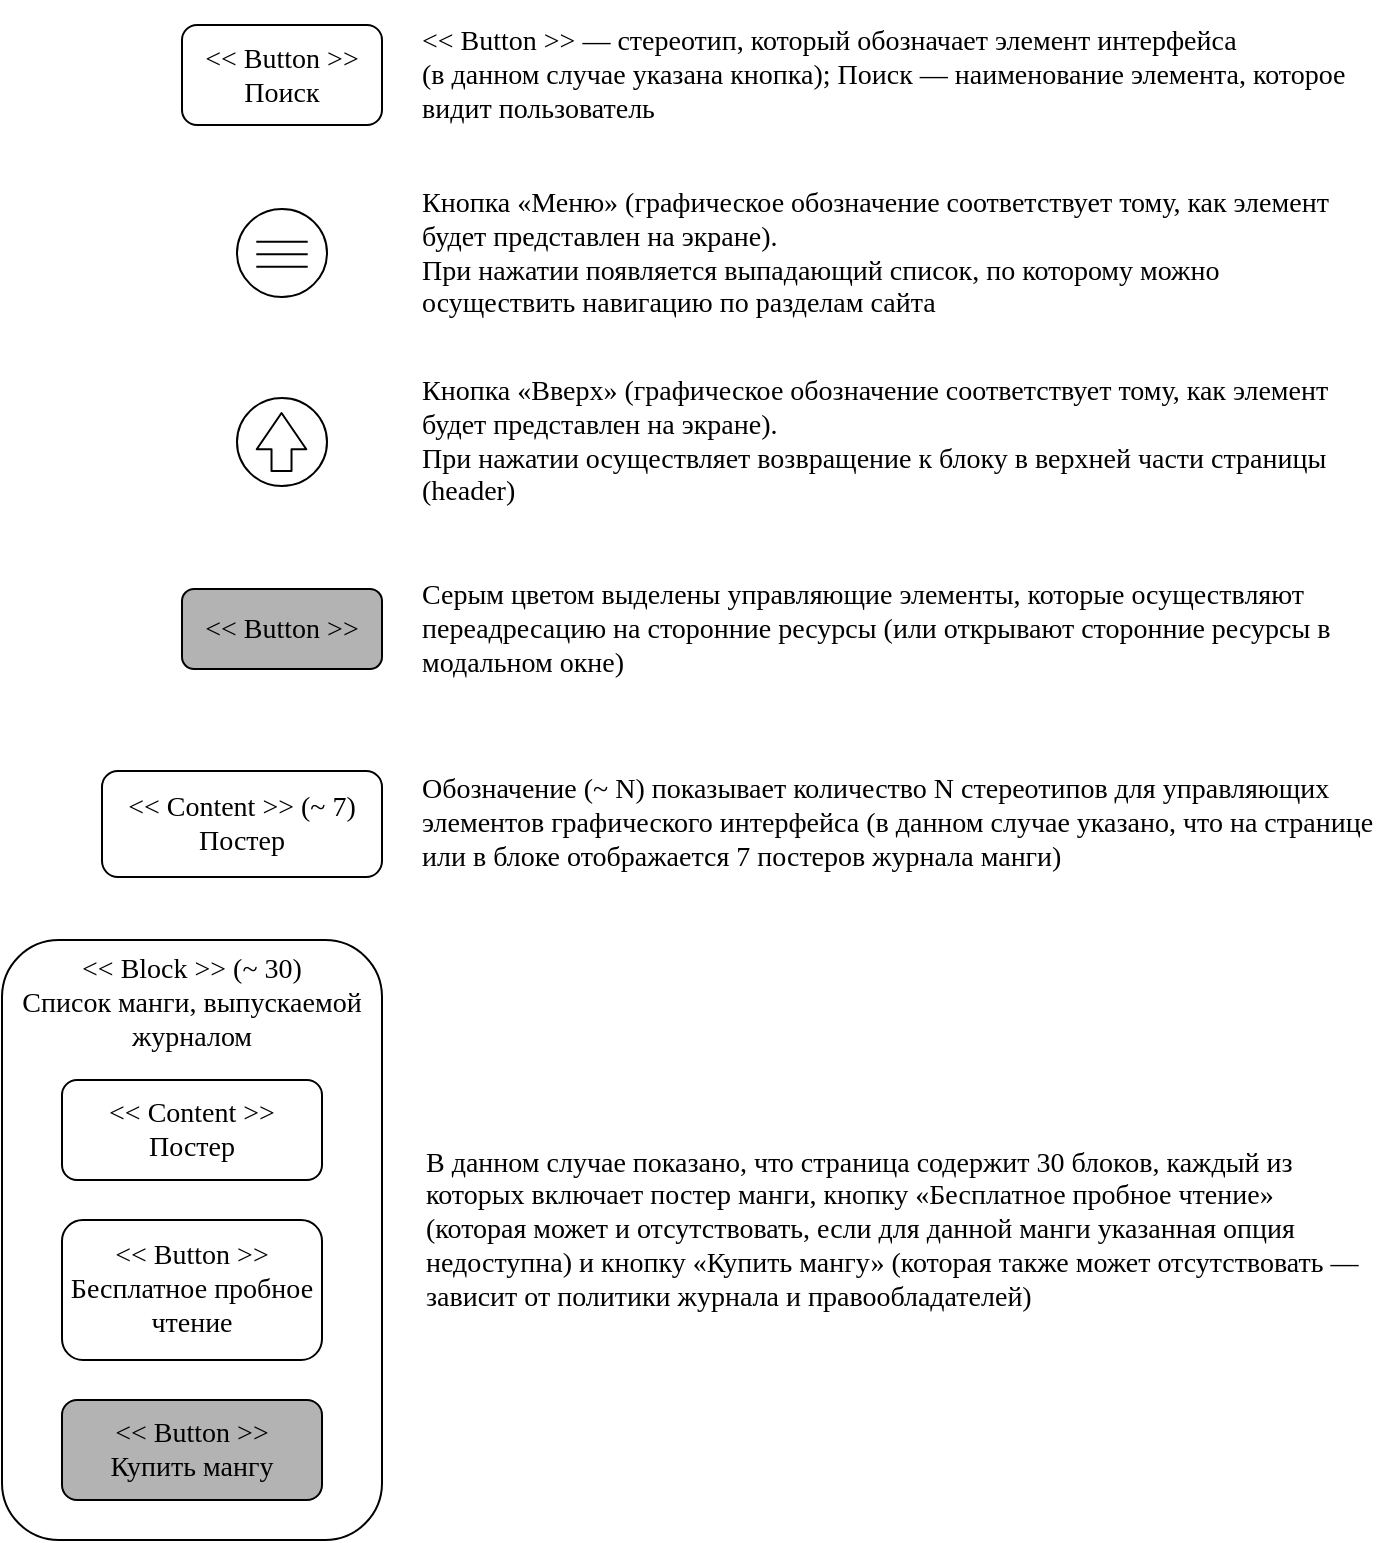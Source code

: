 <mxfile version="15.8.2" type="device" pages="3"><diagram id="5emvNkOLr0ZFtA3HIufS" name="Page-1"><mxGraphModel dx="4155" dy="3074" grid="1" gridSize="10" guides="1" tooltips="1" connect="1" arrows="1" fold="1" page="1" pageScale="1" pageWidth="827" pageHeight="1169" math="0" shadow="0"><root><mxCell id="0"/><mxCell id="1" parent="0"/><mxCell id="gf_BPeQG4dOmkoh7iRlW-1" value="&lt;span style=&quot;font-family: &amp;#34;comic sans ms&amp;#34; ; font-size: 14px&quot;&gt;&amp;lt;&amp;lt; Button &amp;gt;&amp;gt;&lt;/span&gt;" style="rounded=1;whiteSpace=wrap;html=1;fillColor=#B3B3B3;align=center;verticalAlign=middle;" vertex="1" parent="1"><mxGeometry x="751" y="-133.5" width="100" height="40" as="geometry"/></mxCell><mxCell id="gf_BPeQG4dOmkoh7iRlW-2" value="&lt;font face=&quot;comic sans ms&quot;&gt;&lt;span style=&quot;font-size: 14px&quot;&gt;&amp;lt;&amp;lt; Content&amp;nbsp;&amp;gt;&amp;gt;&amp;nbsp;&lt;/span&gt;&lt;/font&gt;&lt;span style=&quot;font-family: &amp;#34;comic sans ms&amp;#34; ; font-size: 14px&quot;&gt;(~ 7)&lt;/span&gt;&lt;br style=&quot;font-family: &amp;#34;comic sans ms&amp;#34; ; font-size: 14px&quot;&gt;&lt;font face=&quot;comic sans ms&quot;&gt;&lt;span style=&quot;font-size: 14px&quot;&gt;Постер&lt;br&gt;&lt;/span&gt;&lt;/font&gt;" style="rounded=1;whiteSpace=wrap;html=1;fillColor=none;align=center;verticalAlign=middle;" vertex="1" parent="1"><mxGeometry x="711" y="-42.5" width="140" height="53" as="geometry"/></mxCell><mxCell id="gf_BPeQG4dOmkoh7iRlW-3" value="Кнопка «Меню» (графическое обозначение соответствует тому, как элемент будет представлен на экране).&lt;br style=&quot;font-size: 14px;&quot;&gt;При нажатии появляется выпадающий список, по которому можно осуществить навигацию по разделам сайта" style="text;html=1;strokeColor=none;fillColor=none;align=left;verticalAlign=middle;whiteSpace=wrap;rounded=0;fontSize=14;fontFamily=Comic Sans MS;" vertex="1" parent="1"><mxGeometry x="868.5" y="-339" width="478.5" height="75" as="geometry"/></mxCell><mxCell id="gf_BPeQG4dOmkoh7iRlW-4" value="" style="group" vertex="1" connectable="0" parent="1"><mxGeometry x="778.5" y="-323.5" width="45" height="44" as="geometry"/></mxCell><mxCell id="gf_BPeQG4dOmkoh7iRlW-5" value="" style="group" vertex="1" connectable="0" parent="gf_BPeQG4dOmkoh7iRlW-4"><mxGeometry width="45" height="44" as="geometry"/></mxCell><mxCell id="gf_BPeQG4dOmkoh7iRlW-6" value="" style="group" vertex="1" connectable="0" parent="gf_BPeQG4dOmkoh7iRlW-5"><mxGeometry width="45" height="44" as="geometry"/></mxCell><mxCell id="gf_BPeQG4dOmkoh7iRlW-7" value="" style="endArrow=none;html=1;" edge="1" parent="gf_BPeQG4dOmkoh7iRlW-6"><mxGeometry width="50" height="50" relative="1" as="geometry"><mxPoint x="9.643" y="16.343" as="sourcePoint"/><mxPoint x="35.357" y="16.343" as="targetPoint"/></mxGeometry></mxCell><mxCell id="gf_BPeQG4dOmkoh7iRlW-8" value="" style="ellipse;whiteSpace=wrap;html=1;fillColor=none;" vertex="1" parent="gf_BPeQG4dOmkoh7iRlW-6"><mxGeometry width="45" height="44" as="geometry"/></mxCell><mxCell id="gf_BPeQG4dOmkoh7iRlW-9" value="" style="endArrow=none;html=1;" edge="1" parent="gf_BPeQG4dOmkoh7iRlW-6"><mxGeometry width="50" height="50" relative="1" as="geometry"><mxPoint x="9.643" y="22.629" as="sourcePoint"/><mxPoint x="35.357" y="22.629" as="targetPoint"/></mxGeometry></mxCell><mxCell id="gf_BPeQG4dOmkoh7iRlW-10" value="" style="endArrow=none;html=1;" edge="1" parent="gf_BPeQG4dOmkoh7iRlW-6"><mxGeometry width="50" height="50" relative="1" as="geometry"><mxPoint x="9.643" y="28.914" as="sourcePoint"/><mxPoint x="35.357" y="28.914" as="targetPoint"/></mxGeometry></mxCell><mxCell id="gf_BPeQG4dOmkoh7iRlW-11" value="" style="group" vertex="1" connectable="0" parent="1"><mxGeometry x="778.5" y="-229" width="45" height="44" as="geometry"/></mxCell><mxCell id="gf_BPeQG4dOmkoh7iRlW-12" value="" style="group" vertex="1" connectable="0" parent="gf_BPeQG4dOmkoh7iRlW-11"><mxGeometry width="45" height="44" as="geometry"/></mxCell><mxCell id="gf_BPeQG4dOmkoh7iRlW-13" value="" style="shape=flexArrow;endArrow=classic;html=1;endWidth=13.81;endSize=5.7;" edge="1" parent="gf_BPeQG4dOmkoh7iRlW-12"><mxGeometry width="50" height="50" relative="1" as="geometry"><mxPoint x="22.26" y="37" as="sourcePoint"/><mxPoint x="22.26" y="7" as="targetPoint"/></mxGeometry></mxCell><mxCell id="gf_BPeQG4dOmkoh7iRlW-14" value="" style="ellipse;whiteSpace=wrap;html=1;fillColor=none;" vertex="1" parent="gf_BPeQG4dOmkoh7iRlW-12"><mxGeometry width="45" height="44" as="geometry"/></mxCell><mxCell id="gf_BPeQG4dOmkoh7iRlW-15" value="Кнопка «Вверх» (графическое обозначение соответствует тому, как элемент будет представлен на экране).&lt;br style=&quot;font-size: 14px;&quot;&gt;При нажатии осуществляет возвращение к блоку в верхней части страницы (header)" style="text;html=1;strokeColor=none;fillColor=none;align=left;verticalAlign=middle;whiteSpace=wrap;rounded=0;fontSize=14;fontFamily=Comic Sans MS;" vertex="1" parent="1"><mxGeometry x="868.5" y="-244.5" width="478.5" height="75" as="geometry"/></mxCell><mxCell id="gf_BPeQG4dOmkoh7iRlW-16" value="Серым цветом выделены управляющие элементы, которые осуществляют переадресацию на сторонние ресурсы&amp;nbsp;(или открывают сторонние ресурсы в модальном окне)" style="text;html=1;strokeColor=none;fillColor=none;align=left;verticalAlign=middle;whiteSpace=wrap;rounded=0;fontSize=14;fontFamily=Comic Sans MS;" vertex="1" parent="1"><mxGeometry x="868.5" y="-151" width="478.5" height="75" as="geometry"/></mxCell><mxCell id="gf_BPeQG4dOmkoh7iRlW-17" value="Обозначение (~ N) показывает количество N стереотипов для управляющих элементов графического интерфейса&amp;nbsp;(в данном случае указано, что на странице или в блоке отображается 7 постеров журнала манги)" style="text;html=1;strokeColor=none;fillColor=none;align=left;verticalAlign=middle;whiteSpace=wrap;rounded=0;fontSize=14;fontFamily=Comic Sans MS;" vertex="1" parent="1"><mxGeometry x="868.5" y="-53.5" width="478.5" height="75" as="geometry"/></mxCell><mxCell id="gf_BPeQG4dOmkoh7iRlW-18" value="&lt;span style=&quot;font-family: &amp;#34;comic sans ms&amp;#34; ; font-size: 14px&quot;&gt;&amp;lt;&amp;lt; Button &amp;gt;&amp;gt;&lt;/span&gt;&lt;br style=&quot;font-family: &amp;#34;comic sans ms&amp;#34; ; font-size: 14px&quot;&gt;&lt;span style=&quot;font-family: &amp;#34;comic sans ms&amp;#34; ; font-size: 14px&quot;&gt;Поиск&lt;/span&gt;" style="rounded=1;whiteSpace=wrap;html=1;fillColor=none;align=center;verticalAlign=middle;" vertex="1" parent="1"><mxGeometry x="751" y="-415.5" width="100" height="50" as="geometry"/></mxCell><mxCell id="gf_BPeQG4dOmkoh7iRlW-19" value="&amp;lt;&amp;lt; Button &amp;gt;&amp;gt; — стереотип, который обозначает элемент интерфейса&lt;br&gt;(в данном случае указана кнопка); Поиск — наименование элемента, которое видит пользователь" style="text;html=1;strokeColor=none;fillColor=none;align=left;verticalAlign=middle;whiteSpace=wrap;rounded=0;fontSize=14;fontFamily=Comic Sans MS;" vertex="1" parent="1"><mxGeometry x="868.5" y="-428" width="478.5" height="75" as="geometry"/></mxCell><mxCell id="gf_BPeQG4dOmkoh7iRlW-20" value="&lt;span style=&quot;font-family: &amp;#34;comic sans ms&amp;#34; ; font-size: 14px&quot;&gt;&amp;lt;&amp;lt; Block &amp;gt;&amp;gt; (~ 30)&lt;/span&gt;&lt;br style=&quot;font-family: &amp;#34;comic sans ms&amp;#34; ; font-size: 14px&quot;&gt;&lt;font face=&quot;comic sans ms&quot;&gt;&lt;span style=&quot;font-size: 14px&quot;&gt;Список манги, выпускаемой журналом&lt;/span&gt;&lt;/font&gt;" style="rounded=1;whiteSpace=wrap;html=1;fillColor=none;align=center;verticalAlign=top;" vertex="1" parent="1"><mxGeometry x="661" y="42" width="190" height="300" as="geometry"/></mxCell><mxCell id="gf_BPeQG4dOmkoh7iRlW-21" value="&lt;font face=&quot;comic sans ms&quot;&gt;&lt;span style=&quot;font-size: 14px&quot;&gt;&amp;lt;&amp;lt; Content&amp;nbsp;&amp;gt;&amp;gt;&lt;/span&gt;&lt;/font&gt;&lt;br style=&quot;font-family: &amp;#34;comic sans ms&amp;#34; ; font-size: 14px&quot;&gt;&lt;font face=&quot;comic sans ms&quot;&gt;&lt;span style=&quot;font-size: 14px&quot;&gt;Постер&lt;br&gt;&lt;/span&gt;&lt;/font&gt;" style="rounded=1;whiteSpace=wrap;html=1;fillColor=none;align=center;verticalAlign=middle;" vertex="1" parent="1"><mxGeometry x="691" y="112" width="130" height="50" as="geometry"/></mxCell><mxCell id="gf_BPeQG4dOmkoh7iRlW-22" value="&lt;span style=&quot;font-family: &amp;#34;comic sans ms&amp;#34; ; font-size: 14px&quot;&gt;&amp;lt;&amp;lt; Button &amp;gt;&amp;gt;&lt;/span&gt;&lt;br style=&quot;font-family: &amp;#34;comic sans ms&amp;#34; ; font-size: 14px&quot;&gt;&lt;font face=&quot;comic sans ms&quot;&gt;&lt;span style=&quot;font-size: 14px&quot;&gt;Бесплатное пробное чтение&lt;/span&gt;&lt;/font&gt;" style="rounded=1;whiteSpace=wrap;html=1;fillColor=none;align=center;verticalAlign=middle;" vertex="1" parent="1"><mxGeometry x="691" y="182" width="130" height="70" as="geometry"/></mxCell><mxCell id="gf_BPeQG4dOmkoh7iRlW-23" value="&lt;span style=&quot;font-family: &amp;#34;comic sans ms&amp;#34; ; font-size: 14px&quot;&gt;&amp;lt;&amp;lt; Button &amp;gt;&amp;gt;&lt;/span&gt;&lt;br style=&quot;font-family: &amp;#34;comic sans ms&amp;#34; ; font-size: 14px&quot;&gt;&lt;font face=&quot;comic sans ms&quot;&gt;&lt;span style=&quot;font-size: 14px&quot;&gt;Купить мангу&lt;/span&gt;&lt;/font&gt;" style="rounded=1;whiteSpace=wrap;html=1;fillColor=#B3B3B3;align=center;verticalAlign=middle;" vertex="1" parent="1"><mxGeometry x="691" y="272" width="130" height="50" as="geometry"/></mxCell><mxCell id="gf_BPeQG4dOmkoh7iRlW-24" value="В данном случае показано, что страница содержит 30 блоков, каждый из которых включает постер манги, кнопку «Бесплатное пробное чтение» (которая может и отсутствовать, если для данной манги указанная опция недоступна) и кнопку «Купить мангу» (которая также может отсутствовать — зависит от политики журнала и правообладателей)" style="text;html=1;strokeColor=none;fillColor=none;align=left;verticalAlign=middle;whiteSpace=wrap;rounded=0;fontSize=14;fontFamily=Comic Sans MS;" vertex="1" parent="1"><mxGeometry x="871" y="122" width="476" height="130" as="geometry"/></mxCell></root></mxGraphModel></diagram><diagram name="Home Page" id="nHSWO4eEBRMeTEneOTAM"><mxGraphModel dx="1385" dy="1804" grid="1" gridSize="10" guides="1" tooltips="1" connect="1" arrows="1" fold="1" page="1" pageScale="1" pageWidth="827" pageHeight="1169" math="0" shadow="0"><root><mxCell id="-WXng3lWemIyg7y73OuD-0"/><mxCell id="-WXng3lWemIyg7y73OuD-1" parent="-WXng3lWemIyg7y73OuD-0"/><mxCell id="JDft9WFmXZcfmg76ldmy-8" value="&lt;div&gt;&lt;span style=&quot;font-family: &amp;#34;comic sans ms&amp;#34; ; font-size: 14px&quot;&gt;&amp;lt;&amp;lt; &lt;font style=&quot;font-size: 14px&quot; face=&quot;Comic Sans MS&quot;&gt;Block &amp;gt;&amp;gt;&lt;/font&gt;&lt;/span&gt;&lt;font style=&quot;font-size: 14px&quot; face=&quot;Comic Sans MS&quot;&gt; (~6)&lt;/font&gt;&lt;font face=&quot;comic sans ms&quot;&gt;&lt;span style=&quot;font-size: 14px&quot;&gt;&lt;br&gt;&lt;/span&gt;&lt;/font&gt;&lt;/div&gt;&lt;div&gt;&lt;font face=&quot;comic sans ms&quot;&gt;&lt;span style=&quot;font-size: 14px&quot;&gt;Ячейка по времени &lt;br&gt;&lt;/span&gt;&lt;/font&gt;&lt;/div&gt;&lt;div&gt;&lt;font face=&quot;comic sans ms&quot;&gt;&lt;span style=&quot;font-size: 14px&quot;&gt;&lt;/span&gt;&lt;/font&gt;&lt;/div&gt;" style="rounded=1;whiteSpace=wrap;html=1;fillColor=none;align=center;verticalAlign=top;" parent="-WXng3lWemIyg7y73OuD-1" vertex="1"><mxGeometry x="120" y="-490" width="710" height="440" as="geometry"/></mxCell><mxCell id="Zjqb-2b7YYDgvt7dizX2-31" value="" style="rounded=1;whiteSpace=wrap;html=1;fillColor=none;align=center;verticalAlign=top;strokeWidth=2;" parent="-WXng3lWemIyg7y73OuD-1" vertex="1"><mxGeometry x="50" y="-870" width="840" height="940" as="geometry"/></mxCell><mxCell id="Zjqb-2b7YYDgvt7dizX2-19" value="&lt;div&gt;&lt;span style=&quot;font-family: &amp;#34;comic sans ms&amp;#34; ; font-size: 14px&quot;&gt;&amp;lt;&amp;lt; &lt;font style=&quot;font-size: 14px&quot; face=&quot;Comic Sans MS&quot;&gt;Block &amp;gt;&amp;gt;&lt;/font&gt;&lt;/span&gt;&lt;font style=&quot;font-size: 14px&quot; face=&quot;Comic Sans MS&quot;&gt; (~6)&lt;/font&gt;&lt;font face=&quot;comic sans ms&quot;&gt;&lt;span style=&quot;font-size: 14px&quot;&gt;&lt;br&gt;&lt;/span&gt;&lt;/font&gt;&lt;/div&gt;&lt;div&gt;&lt;font face=&quot;comic sans ms&quot;&gt;&lt;span style=&quot;font-size: 14px&quot;&gt;День &lt;br&gt;&lt;/span&gt;&lt;/font&gt;&lt;/div&gt;&lt;div&gt;&lt;font face=&quot;comic sans ms&quot;&gt;&lt;span style=&quot;font-size: 14px&quot;&gt;&lt;/span&gt;&lt;/font&gt;&lt;/div&gt;" style="rounded=1;whiteSpace=wrap;html=1;fillColor=none;align=center;verticalAlign=top;" parent="-WXng3lWemIyg7y73OuD-1" vertex="1"><mxGeometry x="100" y="-590" width="750" height="560" as="geometry"/></mxCell><mxCell id="JDft9WFmXZcfmg76ldmy-7" value="&lt;div&gt;&lt;span style=&quot;font-family: &amp;#34;comic sans ms&amp;#34; ; font-size: 14px&quot;&gt;&amp;lt;&amp;lt; &lt;font style=&quot;font-size: 14px&quot; face=&quot;Comic Sans MS&quot;&gt;Block &amp;gt;&amp;gt;&lt;/font&gt;&lt;/span&gt;&lt;font style=&quot;font-size: 14px&quot; face=&quot;Comic Sans MS&quot;&gt; (~8)&lt;/font&gt;&lt;font face=&quot;comic sans ms&quot;&gt;&lt;span style=&quot;font-size: 14px&quot;&gt;&lt;br&gt;&lt;/span&gt;&lt;/font&gt;&lt;/div&gt;&lt;div&gt;&lt;font face=&quot;comic sans ms&quot;&gt;&lt;span style=&quot;font-size: 14px&quot;&gt;Ячейка по времени &lt;br&gt;&lt;/span&gt;&lt;/font&gt;&lt;/div&gt;&lt;div&gt;&lt;font face=&quot;comic sans ms&quot;&gt;&lt;span style=&quot;font-size: 14px&quot;&gt;&lt;/span&gt;&lt;/font&gt;&lt;/div&gt;" style="rounded=1;whiteSpace=wrap;html=1;fillColor=none;align=center;verticalAlign=top;" parent="-WXng3lWemIyg7y73OuD-1" vertex="1"><mxGeometry x="110" y="-540" width="730" height="500" as="geometry"/></mxCell><mxCell id="DdIx8lzf5ebQ9bsrDzJN-2" value="" style="rounded=1;whiteSpace=wrap;html=1;fillColor=none;align=center;verticalAlign=top;" parent="-WXng3lWemIyg7y73OuD-1" vertex="1"><mxGeometry x="94" y="-810" width="756" height="90" as="geometry"/></mxCell><mxCell id="DdIx8lzf5ebQ9bsrDzJN-13" value="&lt;span style=&quot;font-family: &amp;#34;comic sans ms&amp;#34; ; font-size: 14px&quot;&gt;&amp;lt;&amp;lt; Button &amp;gt;&amp;gt;&lt;/span&gt;&lt;br style=&quot;font-family: &amp;#34;comic sans ms&amp;#34; ; font-size: 14px&quot;&gt;&lt;span style=&quot;font-family: &amp;#34;comic sans ms&amp;#34; ; font-size: 14px&quot;&gt;Поиск&lt;/span&gt;" style="rounded=1;whiteSpace=wrap;html=1;fillColor=none;align=center;verticalAlign=middle;" parent="-WXng3lWemIyg7y73OuD-1" vertex="1"><mxGeometry x="720" y="-790" width="110" height="50" as="geometry"/></mxCell><mxCell id="DdIx8lzf5ebQ9bsrDzJN-14" value="&lt;span style=&quot;font-family: &amp;#34;comic sans ms&amp;#34; ; font-size: 14px&quot;&gt;&amp;lt;&amp;lt; Search Field &amp;gt;&amp;gt;&lt;/span&gt;&lt;br style=&quot;font-family: &amp;#34;comic sans ms&amp;#34; ; font-size: 14px&quot;&gt;&lt;span style=&quot;font-family: &amp;#34;comic sans ms&amp;#34; ; font-size: 14px&quot;&gt;(без текста)&lt;/span&gt;" style="rounded=1;whiteSpace=wrap;html=1;fillColor=none;align=center;verticalAlign=middle;" parent="-WXng3lWemIyg7y73OuD-1" vertex="1"><mxGeometry x="264" y="-790" width="436" height="50" as="geometry"/></mxCell><mxCell id="DdIx8lzf5ebQ9bsrDzJN-16" value="&lt;div&gt;&lt;font face=&quot;comic sans ms&quot;&gt;&lt;span style=&quot;font-size: 14px&quot;&gt;&amp;lt;&amp;lt; Content&amp;nbsp;&amp;gt;&amp;gt;&lt;/span&gt;&lt;/font&gt;&lt;/div&gt;Значёк поиска" style="rounded=1;whiteSpace=wrap;html=1;fillColor=none;align=center;verticalAlign=middle;" parent="-WXng3lWemIyg7y73OuD-1" vertex="1"><mxGeometry x="119.75" y="-790" width="130" height="50" as="geometry"/></mxCell><mxCell id="DdIx8lzf5ebQ9bsrDzJN-21" value="&lt;div&gt;&lt;font face=&quot;comic sans ms&quot;&gt;&lt;span style=&quot;font-size: 14px&quot;&gt;&amp;lt;&amp;lt; Text &amp;gt;&amp;gt;&lt;/span&gt;&lt;/font&gt;&lt;/div&gt;&lt;div&gt;&lt;font face=&quot;comic sans ms&quot;&gt;Название времени &lt;span style=&quot;font-size: 14px&quot;&gt;&lt;br&gt;&lt;/span&gt;&lt;/font&gt;&lt;/div&gt;" style="rounded=1;whiteSpace=wrap;html=1;align=center;verticalAlign=middle;" parent="-WXng3lWemIyg7y73OuD-1" vertex="1"><mxGeometry x="130" y="-440" width="198.5" height="60" as="geometry"/></mxCell><mxCell id="6lvzezlOdgcOlIE4TGHY-1" value="&lt;div&gt;&lt;font face=&quot;comic sans ms&quot;&gt;&lt;span style=&quot;font-size: 14px&quot;&gt;&amp;lt;&amp;lt; Modal window&amp;nbsp;&amp;gt;&amp;gt;&lt;/span&gt;&lt;/font&gt;&lt;/div&gt;Расписаниие" style="rounded=1;whiteSpace=wrap;html=1;fillColor=none;align=center;verticalAlign=middle;" parent="-WXng3lWemIyg7y73OuD-1" vertex="1"><mxGeometry x="680" y="-1050" width="190" height="50" as="geometry"/></mxCell><mxCell id="ZqzrWkoEk2ISTtcTY1vk-1" value="" style="endArrow=classic;html=1;fontFamily=Comic Sans MS;fontSize=14;spacing=2;endSize=8;exitX=0.5;exitY=0;exitDx=0;exitDy=0;entryX=0;entryY=0.5;entryDx=0;entryDy=0;edgeStyle=orthogonalEdgeStyle;" parent="-WXng3lWemIyg7y73OuD-1" source="DdIx8lzf5ebQ9bsrDzJN-14" target="6lvzezlOdgcOlIE4TGHY-1" edge="1"><mxGeometry width="50" height="50" relative="1" as="geometry"><mxPoint x="840" y="-685.0" as="sourcePoint"/><mxPoint x="755" y="-920" as="targetPoint"/><Array as="points"><mxPoint x="482" y="-840"/><mxPoint x="590" y="-840"/><mxPoint x="590" y="-1025"/></Array></mxGeometry></mxCell><mxCell id="ZqzrWkoEk2ISTtcTY1vk-4" value="переход по&lt;br&gt;нажатию enter" style="edgeLabel;html=1;align=center;verticalAlign=middle;resizable=0;points=[];fontFamily=Comic Sans MS;fontSize=13;labelBackgroundColor=none;" parent="ZqzrWkoEk2ISTtcTY1vk-1" vertex="1" connectable="0"><mxGeometry x="-0.208" relative="1" as="geometry"><mxPoint x="130" y="24" as="offset"/></mxGeometry></mxCell><mxCell id="ZqzrWkoEk2ISTtcTY1vk-2" value="" style="endArrow=classic;html=1;fontFamily=Comic Sans MS;fontSize=14;spacing=2;endSize=8;exitX=0.5;exitY=0;exitDx=0;exitDy=0;entryX=0.5;entryY=1;entryDx=0;entryDy=0;" parent="-WXng3lWemIyg7y73OuD-1" source="DdIx8lzf5ebQ9bsrDzJN-13" target="6lvzezlOdgcOlIE4TGHY-1" edge="1"><mxGeometry width="50" height="50" relative="1" as="geometry"><mxPoint x="635" y="-780.0" as="sourcePoint"/><mxPoint x="785" y="-1010" as="targetPoint"/><Array as="points"><mxPoint x="775" y="-920"/></Array></mxGeometry></mxCell><mxCell id="EguxZurvpgUAE8efUvrj-1" value="" style="endArrow=classic;html=1;fontFamily=Comic Sans MS;fontSize=14;spacing=2;endSize=8;exitX=1;exitY=0.5;exitDx=0;exitDy=0;" parent="-WXng3lWemIyg7y73OuD-1" source="DdIx8lzf5ebQ9bsrDzJN-8" edge="1"><mxGeometry width="50" height="50" relative="1" as="geometry"><mxPoint x="-70" y="-505.42" as="sourcePoint"/><mxPoint x="260" y="-1020" as="targetPoint"/><Array as="points"><mxPoint x="320" y="-635"/><mxPoint x="320" y="-1020"/></Array></mxGeometry></mxCell><mxCell id="Zjqb-2b7YYDgvt7dizX2-0" value="" style="endArrow=none;html=1;strokeWidth=6;" parent="-WXng3lWemIyg7y73OuD-1" edge="1"><mxGeometry width="50" height="50" relative="1" as="geometry"><mxPoint x="260" y="-1110" as="sourcePoint"/><mxPoint x="260" y="-910" as="targetPoint"/></mxGeometry></mxCell><mxCell id="Zjqb-2b7YYDgvt7dizX2-1" value="&lt;div&gt;&lt;font face=&quot;comic sans ms&quot;&gt;&lt;span style=&quot;font-size: 14px&quot;&gt;&amp;lt;&amp;lt; Section&amp;nbsp;&amp;gt;&amp;gt;&lt;/span&gt;&lt;br&gt;&lt;/font&gt;&lt;/div&gt;&lt;div&gt;&lt;font face=&quot;comic sans ms&quot;&gt;Настройки&lt;/font&gt;&lt;br&gt;&lt;/div&gt;&lt;div&gt;&lt;span style=&quot;font-family: &amp;#34;comic sans ms&amp;#34; ; font-size: 14px&quot;&gt;&lt;font face=&quot;comic sans ms&quot;&gt;&lt;span style=&quot;font-size: 14px&quot;&gt;&lt;/span&gt;&lt;/font&gt;&lt;/span&gt;&lt;/div&gt;" style="rounded=1;whiteSpace=wrap;html=1;fillColor=none;align=center;verticalAlign=middle;" parent="-WXng3lWemIyg7y73OuD-1" vertex="1"><mxGeometry x="50" y="-1110" width="170" height="50" as="geometry"/></mxCell><mxCell id="Zjqb-2b7YYDgvt7dizX2-3" value="&lt;div&gt;&lt;font face=&quot;comic sans ms&quot;&gt;&lt;span style=&quot;font-size: 14px&quot;&gt;&amp;lt;&amp;lt; Section&amp;nbsp;&amp;gt;&amp;gt;&lt;/span&gt;&lt;/font&gt;&lt;/div&gt;&lt;div&gt;Дополнительные параметры поиска &lt;/div&gt;&lt;div&gt;&lt;span style=&quot;font-family: &amp;#34;comic sans ms&amp;#34; ; font-size: 14px&quot;&gt;&lt;/span&gt;&lt;/div&gt;" style="rounded=1;whiteSpace=wrap;html=1;fillColor=none;align=center;verticalAlign=middle;" parent="-WXng3lWemIyg7y73OuD-1" vertex="1"><mxGeometry x="50" y="-960" width="170" height="50" as="geometry"/></mxCell><mxCell id="Zjqb-2b7YYDgvt7dizX2-8" value="&lt;div&gt;&lt;font face=&quot;comic sans ms&quot;&gt;&lt;span style=&quot;font-size: 14px&quot;&gt;&amp;lt;&amp;lt; Section&amp;nbsp;&amp;gt;&amp;gt;&lt;/span&gt;&lt;br&gt;&lt;/font&gt;&lt;/div&gt;&lt;div&gt;&lt;font face=&quot;comic sans ms&quot;&gt;Добавить занятие&lt;/font&gt;&lt;br&gt;&lt;/div&gt;&lt;div&gt;&lt;font face=&quot;comic sans ms&quot;&gt;&lt;span style=&quot;font-size: 14px&quot;&gt;&lt;/span&gt;&lt;/font&gt;&lt;/div&gt;" style="rounded=1;whiteSpace=wrap;html=1;fillColor=none;align=center;verticalAlign=middle;" parent="-WXng3lWemIyg7y73OuD-1" vertex="1"><mxGeometry x="50" y="-1030" width="170" height="50" as="geometry"/></mxCell><mxCell id="Zjqb-2b7YYDgvt7dizX2-9" value="" style="endArrow=classic;html=1;fontFamily=Comic Sans MS;fontSize=14;spacing=2;endSize=8;entryX=1;entryY=0.5;entryDx=0;entryDy=0;" parent="-WXng3lWemIyg7y73OuD-1" target="Zjqb-2b7YYDgvt7dizX2-1" edge="1"><mxGeometry width="50" height="50" relative="1" as="geometry"><mxPoint x="260" y="-1085" as="sourcePoint"/><mxPoint x="210.0" y="-1095.42" as="targetPoint"/></mxGeometry></mxCell><mxCell id="Zjqb-2b7YYDgvt7dizX2-11" value="" style="endArrow=classic;html=1;fontFamily=Comic Sans MS;fontSize=14;spacing=2;endSize=8;entryX=1;entryY=0.5;entryDx=0;entryDy=0;" parent="-WXng3lWemIyg7y73OuD-1" target="Zjqb-2b7YYDgvt7dizX2-3" edge="1"><mxGeometry width="50" height="50" relative="1" as="geometry"><mxPoint x="260" y="-935" as="sourcePoint"/><mxPoint x="400.0" y="-862" as="targetPoint"/></mxGeometry></mxCell><mxCell id="Zjqb-2b7YYDgvt7dizX2-15" value="" style="endArrow=classic;html=1;fontFamily=Comic Sans MS;fontSize=14;spacing=2;endSize=8;entryX=1;entryY=0.5;entryDx=0;entryDy=0;" parent="-WXng3lWemIyg7y73OuD-1" target="Zjqb-2b7YYDgvt7dizX2-8" edge="1"><mxGeometry width="50" height="50" relative="1" as="geometry"><mxPoint x="260" y="-1005" as="sourcePoint"/><mxPoint x="440.0" y="-822" as="targetPoint"/></mxGeometry></mxCell><mxCell id="Zjqb-2b7YYDgvt7dizX2-18" value="" style="ellipse;whiteSpace=wrap;html=1;rounded=0;shadow=0;comic=0;labelBackgroundColor=none;strokeWidth=1;fillColor=#000000;fontFamily=Verdana;fontSize=14;align=center;" parent="-WXng3lWemIyg7y73OuD-1" vertex="1"><mxGeometry x="455" y="-960" width="30" height="30" as="geometry"/></mxCell><mxCell id="Zjqb-2b7YYDgvt7dizX2-20" value="" style="group" parent="-WXng3lWemIyg7y73OuD-1" vertex="1" connectable="0"><mxGeometry x="103" y="-710" width="110" height="100" as="geometry"/></mxCell><mxCell id="DdIx8lzf5ebQ9bsrDzJN-5" value="&lt;div&gt;&lt;span style=&quot;font-family: &amp;#34;comic sans ms&amp;#34; ; font-size: 14px&quot;&gt;&amp;lt;&amp;lt; Select &amp;gt;&amp;gt;&lt;br&gt;&lt;/span&gt;&lt;/div&gt;&lt;div&gt;вызываеться перетягиванием &lt;br&gt;&lt;/div&gt;" style="rounded=1;whiteSpace=wrap;html=1;fillColor=none;align=center;verticalAlign=top;" parent="Zjqb-2b7YYDgvt7dizX2-20" vertex="1"><mxGeometry x="-6.75" width="110" height="100" as="geometry"/></mxCell><mxCell id="DdIx8lzf5ebQ9bsrDzJN-11" value="" style="group" parent="Zjqb-2b7YYDgvt7dizX2-20" vertex="1" connectable="0"><mxGeometry x="25.75" y="53" width="45" height="44" as="geometry"/></mxCell><mxCell id="DdIx8lzf5ebQ9bsrDzJN-6" value="" style="group" parent="DdIx8lzf5ebQ9bsrDzJN-11" vertex="1" connectable="0"><mxGeometry width="45" height="44" as="geometry"/></mxCell><mxCell id="DdIx8lzf5ebQ9bsrDzJN-7" value="" style="endArrow=none;html=1;" parent="DdIx8lzf5ebQ9bsrDzJN-6" edge="1"><mxGeometry width="50" height="50" relative="1" as="geometry"><mxPoint x="9.643" y="16.343" as="sourcePoint"/><mxPoint x="35.357" y="16.343" as="targetPoint"/></mxGeometry></mxCell><mxCell id="DdIx8lzf5ebQ9bsrDzJN-9" value="" style="endArrow=none;html=1;" parent="DdIx8lzf5ebQ9bsrDzJN-6" edge="1"><mxGeometry width="50" height="50" relative="1" as="geometry"><mxPoint x="9.643" y="21.799" as="sourcePoint"/><mxPoint x="35.357" y="21.799" as="targetPoint"/></mxGeometry></mxCell><mxCell id="DdIx8lzf5ebQ9bsrDzJN-10" value="" style="endArrow=none;html=1;" parent="DdIx8lzf5ebQ9bsrDzJN-6" edge="1"><mxGeometry width="50" height="50" relative="1" as="geometry"><mxPoint x="9.643" y="28.914" as="sourcePoint"/><mxPoint x="35.357" y="28.914" as="targetPoint"/></mxGeometry></mxCell><mxCell id="DdIx8lzf5ebQ9bsrDzJN-8" value="" style="ellipse;whiteSpace=wrap;html=1;fillColor=none;" parent="DdIx8lzf5ebQ9bsrDzJN-6" vertex="1"><mxGeometry width="45" height="44" as="geometry"/></mxCell><mxCell id="94Ray3ALVlqo0nQQxorh-13" value="" style="endArrow=classic;html=1;fontFamily=Comic Sans MS;fontSize=14;spacing=2;endSize=8;entryX=0.5;entryY=0;entryDx=0;entryDy=0;exitX=0.5;exitY=1;exitDx=0;exitDy=0;" parent="-WXng3lWemIyg7y73OuD-1" source="Zjqb-2b7YYDgvt7dizX2-18" target="Zjqb-2b7YYDgvt7dizX2-31" edge="1"><mxGeometry width="50" height="50" relative="1" as="geometry"><mxPoint x="805" y="-910" as="sourcePoint"/><mxPoint x="860" y="-910" as="targetPoint"/></mxGeometry></mxCell><mxCell id="JDft9WFmXZcfmg76ldmy-5" value="&lt;div&gt;&lt;font face=&quot;comic sans ms&quot;&gt;&lt;span style=&quot;font-size: 14px&quot;&gt;&amp;lt;&amp;lt; Text &amp;gt;&amp;gt;&lt;/span&gt;&lt;/font&gt;&lt;/div&gt;&lt;div&gt;&lt;font face=&quot;comic sans ms&quot;&gt;Время начала занятия&lt;span style=&quot;font-size: 14px&quot;&gt;&lt;br&gt;&lt;/span&gt;&lt;/font&gt;&lt;/div&gt;" style="rounded=1;whiteSpace=wrap;html=1;align=center;verticalAlign=middle;" parent="-WXng3lWemIyg7y73OuD-1" vertex="1"><mxGeometry x="130" y="-370" width="198.5" height="60" as="geometry"/></mxCell><mxCell id="JDft9WFmXZcfmg76ldmy-6" value="&lt;div&gt;&lt;font face=&quot;comic sans ms&quot;&gt;&lt;span style=&quot;font-size: 14px&quot;&gt;&amp;lt;&amp;lt; Text &amp;gt;&amp;gt;&lt;/span&gt;&lt;/font&gt;&lt;/div&gt;&lt;font face=&quot;comic sans ms&quot;&gt;Время окончания занятия&lt;/font&gt;" style="rounded=1;whiteSpace=wrap;html=1;align=center;verticalAlign=middle;" parent="-WXng3lWemIyg7y73OuD-1" vertex="1"><mxGeometry x="130" y="-300" width="198.5" height="60" as="geometry"/></mxCell><mxCell id="JDft9WFmXZcfmg76ldmy-9" value="&lt;div&gt;&lt;span style=&quot;font-family: &amp;#34;comic sans ms&amp;#34; ; font-size: 14px&quot;&gt;&amp;lt;&amp;lt; &lt;font style=&quot;font-size: 14px&quot; face=&quot;Comic Sans MS&quot;&gt;Block &amp;gt;&amp;gt;&lt;/font&gt;&lt;/span&gt;&lt;font style=&quot;font-size: 14px&quot; face=&quot;Comic Sans MS&quot;&gt; (0-1)&lt;/font&gt;&lt;font face=&quot;comic sans ms&quot;&gt;&lt;span style=&quot;font-size: 14px&quot;&gt;&lt;br&gt;&lt;/span&gt;&lt;/font&gt;&lt;/div&gt;&lt;div&gt;&lt;font face=&quot;comic sans ms&quot;&gt;&lt;font style=&quot;font-size: 14px&quot;&gt;Занятие&lt;/font&gt;&lt;span style=&quot;font-size: 14px&quot;&gt; по верхней неделе &lt;br&gt;&lt;/span&gt;&lt;/font&gt;&lt;/div&gt;&lt;div&gt;&lt;font face=&quot;comic sans ms&quot;&gt;&lt;span style=&quot;font-size: 14px&quot;&gt;&lt;/span&gt;&lt;/font&gt;&lt;/div&gt;" style="rounded=1;whiteSpace=wrap;html=1;fillColor=none;align=center;verticalAlign=top;" parent="-WXng3lWemIyg7y73OuD-1" vertex="1"><mxGeometry x="340" y="-440" width="480" height="190" as="geometry"/></mxCell><mxCell id="JDft9WFmXZcfmg76ldmy-10" value="&lt;div&gt;&lt;span style=&quot;font-family: &amp;#34;comic sans ms&amp;#34; ; font-size: 14px&quot;&gt;&amp;lt;&amp;lt; &lt;font style=&quot;font-size: 14px&quot; face=&quot;Comic Sans MS&quot;&gt;Block &amp;gt;&amp;gt;&lt;/font&gt;&lt;/span&gt;&lt;font style=&quot;font-size: 14px&quot; face=&quot;Comic Sans MS&quot;&gt; (0-1)&lt;/font&gt;&lt;font face=&quot;comic sans ms&quot;&gt;&lt;span style=&quot;font-size: 14px&quot;&gt;&lt;br&gt;&lt;/span&gt;&lt;/font&gt;&lt;/div&gt;&lt;div&gt;&lt;font face=&quot;comic sans ms&quot;&gt;&lt;font style=&quot;font-size: 14px&quot;&gt;Занятие&lt;/font&gt;&lt;span style=&quot;font-size: 14px&quot;&gt; по нижней неделе&lt;br&gt;&lt;/span&gt;&lt;/font&gt;&lt;/div&gt;&lt;div&gt;&lt;font face=&quot;comic sans ms&quot;&gt;&lt;span style=&quot;font-size: 14px&quot;&gt;&lt;/span&gt;&lt;/font&gt;&lt;/div&gt;" style="rounded=1;whiteSpace=wrap;html=1;fillColor=none;align=center;verticalAlign=top;" parent="-WXng3lWemIyg7y73OuD-1" vertex="1"><mxGeometry x="340" y="-230" width="480" height="150" as="geometry"/></mxCell><mxCell id="JDft9WFmXZcfmg76ldmy-11" value="&lt;div&gt;&lt;font face=&quot;comic sans ms&quot;&gt;&lt;span style=&quot;font-size: 14px&quot;&gt;&amp;lt;&amp;lt; Text &amp;gt;&amp;gt;&lt;/span&gt;&lt;/font&gt;&lt;/div&gt;Тип занятия" style="rounded=1;whiteSpace=wrap;html=1;align=center;verticalAlign=middle;" parent="-WXng3lWemIyg7y73OuD-1" vertex="1"><mxGeometry x="350" y="-390" width="150" height="30" as="geometry"/></mxCell><mxCell id="JDft9WFmXZcfmg76ldmy-12" value="&lt;div&gt;&lt;font face=&quot;comic sans ms&quot;&gt;&lt;span style=&quot;font-size: 14px&quot;&gt;&amp;lt;&amp;lt; Text &amp;gt;&amp;gt;&lt;/span&gt;&lt;/font&gt;&lt;/div&gt;Название " style="rounded=1;whiteSpace=wrap;html=1;align=center;verticalAlign=middle;" parent="-WXng3lWemIyg7y73OuD-1" vertex="1"><mxGeometry x="520" y="-390" width="290" height="30" as="geometry"/></mxCell><mxCell id="JDft9WFmXZcfmg76ldmy-13" value="&lt;div&gt;&lt;font face=&quot;comic sans ms&quot;&gt;&lt;span style=&quot;font-size: 14px&quot;&gt;&amp;lt;&amp;lt; Text &amp;gt;&amp;gt;&lt;/span&gt;&lt;/font&gt;&lt;/div&gt;ФИО Преподавателя " style="rounded=1;whiteSpace=wrap;html=1;align=center;verticalAlign=middle;" parent="-WXng3lWemIyg7y73OuD-1" vertex="1"><mxGeometry x="350" y="-355" width="290" height="30" as="geometry"/></mxCell><mxCell id="JDft9WFmXZcfmg76ldmy-15" value="&lt;div&gt;&lt;font face=&quot;comic sans ms&quot;&gt;&lt;span style=&quot;font-size: 14px&quot;&gt;&amp;lt;&amp;lt; Text &amp;gt;&amp;gt;&lt;/span&gt;&lt;/font&gt;&lt;/div&gt;Здание и № аудиторий" style="rounded=1;whiteSpace=wrap;html=1;align=center;verticalAlign=middle;" parent="-WXng3lWemIyg7y73OuD-1" vertex="1"><mxGeometry x="350" y="-320" width="460" height="30" as="geometry"/></mxCell><mxCell id="JDft9WFmXZcfmg76ldmy-16" value="&lt;div&gt;&lt;font face=&quot;comic sans ms&quot;&gt;&lt;span style=&quot;font-size: 14px&quot;&gt;&amp;lt;&amp;lt; Text &amp;gt;&amp;gt;&lt;/span&gt;&lt;/font&gt;&lt;/div&gt;Список групп " style="rounded=1;whiteSpace=wrap;html=1;align=center;verticalAlign=middle;" parent="-WXng3lWemIyg7y73OuD-1" vertex="1"><mxGeometry x="350" y="-285" width="450" height="30" as="geometry"/></mxCell></root></mxGraphModel></diagram><diagram name="Страница автора" id="vRqNkDETWiU9_GaH-_em"><mxGraphModel dx="1830" dy="2243" grid="1" gridSize="10" guides="1" tooltips="1" connect="1" arrows="1" fold="1" page="1" pageScale="1" pageWidth="827" pageHeight="1169" math="0" shadow="0"><root><mxCell id="4SIFw5nl4wd70Eb49fLP-0"/><mxCell id="4SIFw5nl4wd70Eb49fLP-1" parent="4SIFw5nl4wd70Eb49fLP-0"/><mxCell id="yhdP3DjJ-dK9JgCqDcMa-1" value="&lt;span style=&quot;font-family: &amp;#34;comic sans ms&amp;#34; ; font-size: 14px&quot;&gt;&amp;lt;&amp;lt;&amp;nbsp;&lt;/span&gt;&lt;span style=&quot;font-family: &amp;#34;comic sans ms&amp;#34; ; font-size: 14px&quot;&gt;Section&lt;/span&gt;&lt;span style=&quot;font-family: &amp;#34;comic sans ms&amp;#34; ; font-size: 14px&quot;&gt;&amp;nbsp;&amp;gt;&amp;gt;&lt;/span&gt;&lt;br style=&quot;font-family: &amp;#34;comic sans ms&amp;#34; ; font-size: 14px&quot;&gt;&lt;font face=&quot;comic sans ms&quot;&gt;&lt;span style=&quot;font-size: 14px&quot;&gt;Страница писателя&lt;br&gt;&lt;/span&gt;&lt;/font&gt;" style="rounded=1;whiteSpace=wrap;html=1;fillColor=none;align=center;verticalAlign=top;strokeWidth=2;" parent="4SIFw5nl4wd70Eb49fLP-1" vertex="1"><mxGeometry x="-650" y="-955" width="650" height="710" as="geometry"/></mxCell><mxCell id="yhdP3DjJ-dK9JgCqDcMa-2" value="&lt;span style=&quot;font-family: &amp;#34;comic sans ms&amp;#34; ; font-size: 14px&quot;&gt;&amp;lt;&amp;lt; Header &amp;gt;&amp;gt;&lt;/span&gt;" style="rounded=1;whiteSpace=wrap;html=1;fillColor=none;align=center;verticalAlign=top;" parent="4SIFw5nl4wd70Eb49fLP-1" vertex="1"><mxGeometry x="-620" y="-890" width="600" height="30" as="geometry"/></mxCell><mxCell id="yhdP3DjJ-dK9JgCqDcMa-3" value="" style="ellipse;whiteSpace=wrap;html=1;rounded=0;shadow=0;comic=0;labelBackgroundColor=none;strokeWidth=1;fillColor=#000000;fontFamily=Verdana;fontSize=14;align=center;" parent="4SIFw5nl4wd70Eb49fLP-1" vertex="1"><mxGeometry x="-340" y="-1020" width="30" height="30" as="geometry"/></mxCell><mxCell id="yhdP3DjJ-dK9JgCqDcMa-4" value="" style="endArrow=classic;html=1;fontFamily=Comic Sans MS;fontSize=14;spacing=2;endSize=8;entryX=0.5;entryY=0;entryDx=0;entryDy=0;exitX=0.5;exitY=1;exitDx=0;exitDy=0;" parent="4SIFw5nl4wd70Eb49fLP-1" source="yhdP3DjJ-dK9JgCqDcMa-3" target="yhdP3DjJ-dK9JgCqDcMa-1" edge="1"><mxGeometry width="50" height="50" relative="1" as="geometry"><mxPoint x="242" y="-990" as="sourcePoint"/><mxPoint x="-93" y="-950" as="targetPoint"/></mxGeometry></mxCell><mxCell id="yhdP3DjJ-dK9JgCqDcMa-9" value="&lt;span style=&quot;font-family: &amp;#34;comic sans ms&amp;#34; ; font-size: 14px&quot;&gt;&amp;lt;&amp;lt;&amp;nbsp;&lt;/span&gt;&lt;span style=&quot;font-family: &amp;#34;comic sans ms&amp;#34; ; font-size: 14px&quot;&gt;Footer&lt;/span&gt;&lt;span style=&quot;font-family: &amp;#34;comic sans ms&amp;#34; ; font-size: 14px&quot;&gt;&amp;nbsp;&amp;gt;&amp;gt;&lt;/span&gt;" style="rounded=1;whiteSpace=wrap;html=1;fillColor=none;align=center;verticalAlign=top;" parent="4SIFw5nl4wd70Eb49fLP-1" vertex="1"><mxGeometry x="-597.5" y="-310" width="545" height="30" as="geometry"/></mxCell><mxCell id="yhdP3DjJ-dK9JgCqDcMa-10" value="" style="group" parent="4SIFw5nl4wd70Eb49fLP-1" vertex="1" connectable="0"><mxGeometry x="-620" y="-840" width="117" height="90" as="geometry"/></mxCell><mxCell id="yhdP3DjJ-dK9JgCqDcMa-11" value="" style="group" parent="yhdP3DjJ-dK9JgCqDcMa-10" vertex="1" connectable="0"><mxGeometry width="117" height="90" as="geometry"/></mxCell><mxCell id="yhdP3DjJ-dK9JgCqDcMa-12" value="&lt;span style=&quot;font-family: &amp;#34;comic sans ms&amp;#34; ; font-size: 14px&quot;&gt;&amp;lt;&amp;lt; Select &amp;gt;&amp;gt;&lt;/span&gt;" style="rounded=1;whiteSpace=wrap;html=1;fillColor=none;align=center;verticalAlign=top;" parent="yhdP3DjJ-dK9JgCqDcMa-11" vertex="1"><mxGeometry width="117" height="90" as="geometry"/></mxCell><mxCell id="yhdP3DjJ-dK9JgCqDcMa-13" value="" style="group" parent="yhdP3DjJ-dK9JgCqDcMa-11" vertex="1" connectable="0"><mxGeometry x="34.568" y="33" width="47.864" height="44" as="geometry"/></mxCell><mxCell id="yhdP3DjJ-dK9JgCqDcMa-14" value="" style="group" parent="yhdP3DjJ-dK9JgCqDcMa-13" vertex="1" connectable="0"><mxGeometry width="47.864" height="44" as="geometry"/></mxCell><mxCell id="yhdP3DjJ-dK9JgCqDcMa-15" value="" style="endArrow=none;html=1;" parent="yhdP3DjJ-dK9JgCqDcMa-14" edge="1"><mxGeometry width="50" height="50" relative="1" as="geometry"><mxPoint x="10.256" y="16.343" as="sourcePoint"/><mxPoint x="37.607" y="16.343" as="targetPoint"/></mxGeometry></mxCell><mxCell id="yhdP3DjJ-dK9JgCqDcMa-16" value="" style="ellipse;whiteSpace=wrap;html=1;fillColor=none;" parent="yhdP3DjJ-dK9JgCqDcMa-14" vertex="1"><mxGeometry width="47.864" height="44" as="geometry"/></mxCell><mxCell id="yhdP3DjJ-dK9JgCqDcMa-17" value="" style="endArrow=none;html=1;" parent="yhdP3DjJ-dK9JgCqDcMa-14" edge="1"><mxGeometry width="50" height="50" relative="1" as="geometry"><mxPoint x="10.256" y="22.629" as="sourcePoint"/><mxPoint x="37.607" y="22.629" as="targetPoint"/></mxGeometry></mxCell><mxCell id="yhdP3DjJ-dK9JgCqDcMa-18" value="" style="endArrow=none;html=1;" parent="yhdP3DjJ-dK9JgCqDcMa-14" edge="1"><mxGeometry width="50" height="50" relative="1" as="geometry"><mxPoint x="10.256" y="28.914" as="sourcePoint"/><mxPoint x="37.607" y="28.914" as="targetPoint"/></mxGeometry></mxCell><mxCell id="yhdP3DjJ-dK9JgCqDcMa-19" value="Содержание и навигация элементов &amp;lt;&amp;lt;Header&amp;gt;&amp;gt;, &amp;lt;&amp;lt;Select&amp;gt;&amp;gt; и &amp;lt;&amp;lt;Footer&amp;gt;&amp;gt; идентичны главной странице (Home Page)" style="shape=note;whiteSpace=wrap;html=1;rounded=0;shadow=0;comic=0;labelBackgroundColor=none;strokeWidth=1;fontFamily=Comic Sans MS;fontSize=14;align=left;size=20;spacingTop=10;spacingBottom=10;spacingLeft=10;spacingRight=25;" parent="4SIFw5nl4wd70Eb49fLP-1" vertex="1"><mxGeometry x="-470" y="-200" width="290" height="90" as="geometry"/></mxCell><mxCell id="yhdP3DjJ-dK9JgCqDcMa-20" value="" style="endArrow=none;dashed=1;html=1;fontFamily=Comic Sans MS;fontSize=14;fontColor=#000000;entryX=0.5;entryY=0;entryDx=0;entryDy=0;exitX=0.5;exitY=1;exitDx=0;exitDy=0;entryPerimeter=0;" parent="4SIFw5nl4wd70Eb49fLP-1" source="yhdP3DjJ-dK9JgCqDcMa-1" target="yhdP3DjJ-dK9JgCqDcMa-19" edge="1"><mxGeometry width="50" height="50" relative="1" as="geometry"><mxPoint x="86.0" y="-440" as="sourcePoint"/><mxPoint x="86.8" y="-262.25" as="targetPoint"/></mxGeometry></mxCell><mxCell id="yhdP3DjJ-dK9JgCqDcMa-23" value="&lt;font face=&quot;comic sans ms&quot;&gt;&lt;span style=&quot;font-size: 14px&quot;&gt;&amp;lt;&amp;lt; Content&amp;nbsp;&amp;gt;&amp;gt;&lt;/span&gt;&lt;/font&gt;&lt;br style=&quot;font-family: &amp;#34;comic sans ms&amp;#34; ; font-size: 14px&quot;&gt;&lt;font face=&quot;comic sans ms&quot;&gt;&lt;span style=&quot;font-size: 14px&quot;&gt;Фотография&lt;/span&gt;&lt;/font&gt;" style="rounded=1;whiteSpace=wrap;html=1;fillColor=none;align=center;verticalAlign=middle;" parent="4SIFw5nl4wd70Eb49fLP-1" vertex="1"><mxGeometry x="-480" y="-840" width="180" height="50" as="geometry"/></mxCell><mxCell id="yhdP3DjJ-dK9JgCqDcMa-24" value="&lt;font face=&quot;comic sans ms&quot;&gt;&lt;span style=&quot;font-size: 14px&quot;&gt;&amp;lt;&amp;lt; Text&amp;nbsp;&amp;gt;&amp;gt;&lt;/span&gt;&lt;/font&gt;&lt;br style=&quot;font-family: &amp;#34;comic sans ms&amp;#34; ; font-size: 14px&quot;&gt;&lt;font face=&quot;comic sans ms&quot;&gt;&lt;span style=&quot;font-size: 14px&quot;&gt;Фамилия имя отчество&lt;br&gt;&lt;/span&gt;&lt;/font&gt;" style="rounded=1;whiteSpace=wrap;html=1;fillColor=none;align=center;verticalAlign=middle;" parent="4SIFw5nl4wd70Eb49fLP-1" vertex="1"><mxGeometry x="-270" y="-840" width="180" height="50" as="geometry"/></mxCell><mxCell id="yhdP3DjJ-dK9JgCqDcMa-27" value="&lt;font face=&quot;comic sans ms&quot;&gt;&lt;span style=&quot;font-size: 14px&quot;&gt;&amp;lt;&amp;lt; Content&amp;nbsp;&amp;gt;&amp;gt;&lt;/span&gt;&lt;/font&gt;&lt;br style=&quot;font-family: &amp;#34;comic sans ms&amp;#34; ; font-size: 14px&quot;&gt;&lt;div&gt;&lt;font face=&quot;comic sans ms&quot;&gt;&lt;span style=&quot;font-size: 14px&quot;&gt;Средний рейтинг книг&lt;br&gt;&lt;/span&gt;&lt;/font&gt;&lt;/div&gt;" style="rounded=1;whiteSpace=wrap;html=1;fillColor=none;align=center;verticalAlign=middle;" parent="4SIFw5nl4wd70Eb49fLP-1" vertex="1"><mxGeometry x="-620" y="-720" width="190" height="50" as="geometry"/></mxCell><mxCell id="yhdP3DjJ-dK9JgCqDcMa-62" value="&lt;font face=&quot;comic sans ms&quot;&gt;&lt;span style=&quot;font-size: 14px&quot;&gt;&amp;lt;&amp;lt; Text&amp;nbsp;&amp;gt;&amp;gt;&lt;/span&gt;&lt;/font&gt;&lt;br style=&quot;font-family: &amp;#34;comic sans ms&amp;#34; ; font-size: 14px&quot;&gt;&lt;font face=&quot;comic sans ms&quot;&gt;&lt;span style=&quot;font-size: 14px&quot;&gt;Биография&lt;br&gt;&lt;/span&gt;&lt;/font&gt;" style="rounded=1;whiteSpace=wrap;html=1;fillColor=none;align=center;verticalAlign=middle;" parent="4SIFw5nl4wd70Eb49fLP-1" vertex="1"><mxGeometry x="-480" y="-780" width="180" height="50" as="geometry"/></mxCell><mxCell id="cwMMIrv4hXX4Ju2I1Oiz-0" value="&lt;div&gt;&lt;span style=&quot;font-family: &amp;#34;comic sans ms&amp;#34; ; font-size: 14px&quot;&gt;&amp;lt;&amp;lt; &lt;font style=&quot;font-size: 14px&quot; face=&quot;Comic Sans MS&quot;&gt;Block &amp;gt;&amp;gt;&lt;/font&gt;&lt;/span&gt;&lt;font style=&quot;font-size: 14px&quot; face=&quot;Comic Sans MS&quot;&gt; &lt;br&gt;&lt;/font&gt;&lt;/div&gt;&lt;div&gt;&lt;font style=&quot;font-size: 14px&quot; face=&quot;Comic Sans MS&quot;&gt;Книги автора&lt;br&gt;&lt;/font&gt;&lt;/div&gt;" style="rounded=1;whiteSpace=wrap;html=1;fillColor=none;align=center;verticalAlign=top;" parent="4SIFw5nl4wd70Eb49fLP-1" vertex="1"><mxGeometry x="-430" y="-660" width="238" height="330" as="geometry"/></mxCell><mxCell id="cwMMIrv4hXX4Ju2I1Oiz-1" value="&lt;font face=&quot;comic sans ms&quot;&gt;&lt;span style=&quot;font-size: 14px&quot;&gt;&amp;lt;&amp;lt; Content&amp;nbsp;&amp;gt;&amp;gt;&lt;/span&gt;&lt;/font&gt;&lt;br style=&quot;font-family: &amp;#34;comic sans ms&amp;#34; ; font-size: 14px&quot;&gt;&lt;span style=&quot;font-family: &amp;#34;comic sans ms&amp;#34; ; font-size: 14px&quot;&gt;Обложка книги&lt;br&gt;&lt;/span&gt;" style="rounded=1;whiteSpace=wrap;html=1;fillColor=none;align=center;verticalAlign=middle;" parent="4SIFw5nl4wd70Eb49fLP-1" vertex="1"><mxGeometry x="-400.75" y="-614" width="181" height="60" as="geometry"/></mxCell><mxCell id="cwMMIrv4hXX4Ju2I1Oiz-2" value="&lt;div&gt;&lt;font face=&quot;comic sans ms&quot;&gt;&lt;span style=&quot;font-size: 14px&quot;&gt;&amp;lt;&amp;lt; Link &amp;gt;&amp;gt;&lt;/span&gt;&lt;/font&gt;&lt;/div&gt;&lt;div&gt;&lt;font face=&quot;comic sans ms&quot;&gt;&lt;span style=&quot;font-size: 14px&quot;&gt;Статья на wikipedia.org&lt;br&gt;&lt;/span&gt;&lt;/font&gt;&lt;/div&gt;" style="rounded=1;whiteSpace=wrap;html=1;align=center;verticalAlign=middle;" parent="4SIFw5nl4wd70Eb49fLP-1" vertex="1"><mxGeometry x="-270" y="-780" width="180.75" height="55" as="geometry"/></mxCell><mxCell id="cwMMIrv4hXX4Ju2I1Oiz-4" value="&lt;div&gt;&lt;font face=&quot;comic sans ms&quot;&gt;&lt;span style=&quot;font-size: 14px&quot;&gt;&amp;lt;&amp;lt; Text&amp;nbsp;&amp;gt;&amp;gt;&lt;/span&gt;&lt;/font&gt;&lt;/div&gt;&lt;div&gt;&lt;font face=&quot;comic sans ms&quot;&gt;&lt;span style=&quot;font-size: 14px&quot;&gt;Оценка&lt;br&gt;&lt;/span&gt;&lt;/font&gt;&lt;/div&gt;" style="rounded=1;whiteSpace=wrap;html=1;fillColor=none;align=center;verticalAlign=middle;" parent="4SIFw5nl4wd70Eb49fLP-1" vertex="1"><mxGeometry x="-399.75" y="-470" width="180" height="50" as="geometry"/></mxCell><mxCell id="cwMMIrv4hXX4Ju2I1Oiz-5" value="&lt;font face=&quot;comic sans ms&quot;&gt;&lt;span style=&quot;font-size: 14px&quot;&gt;&amp;lt;&amp;lt; Text&amp;nbsp;&amp;gt;&amp;gt;&lt;/span&gt;&lt;/font&gt;&lt;br style=&quot;font-family: &amp;#34;comic sans ms&amp;#34; ; font-size: 14px&quot;&gt;&lt;font face=&quot;comic sans ms&quot;&gt;&lt;span style=&quot;font-size: 14px&quot;&gt;Название &lt;br&gt;&lt;/span&gt;&lt;/font&gt;" style="rounded=1;whiteSpace=wrap;html=1;fillColor=none;align=center;verticalAlign=middle;" parent="4SIFw5nl4wd70Eb49fLP-1" vertex="1"><mxGeometry x="-399.75" y="-540" width="180" height="50" as="geometry"/></mxCell><mxCell id="8RR1w0PAuwOq_Qg3H3VR-0" value="&lt;div&gt;&lt;font face=&quot;comic sans ms&quot;&gt;&lt;span style=&quot;font-size: 14px&quot;&gt;&amp;lt;&amp;lt; Link&amp;nbsp;&amp;gt;&amp;gt;&lt;/span&gt;&lt;/font&gt;&lt;/div&gt;&lt;div&gt;&lt;font face=&quot;comic sans ms&quot;&gt;&lt;span style=&quot;font-size: 14px&quot;&gt;Страница книги &lt;br&gt;&lt;/span&gt;&lt;/font&gt;&lt;/div&gt;" style="rounded=1;whiteSpace=wrap;html=1;align=center;verticalAlign=middle;" parent="4SIFw5nl4wd70Eb49fLP-1" vertex="1"><mxGeometry x="-391.37" y="-400" width="180.75" height="55" as="geometry"/></mxCell><mxCell id="D3XtevhQvz5DhNNnRK1O-0" value="&lt;div&gt;&lt;span style=&quot;font-family: &amp;#34;comic sans ms&amp;#34; ; font-size: 14px&quot;&gt;&amp;lt;&amp;lt; Button &amp;gt;&amp;gt; &lt;br&gt;&lt;/span&gt;&lt;/div&gt;&lt;div&gt;&lt;span style=&quot;font-family: &amp;#34;comic sans ms&amp;#34; ; font-size: 14px&quot;&gt;Похожие авторы&lt;br&gt;&lt;/span&gt;&lt;/div&gt;" style="rounded=1;whiteSpace=wrap;html=1;align=center;verticalAlign=middle;" parent="4SIFw5nl4wd70Eb49fLP-1" vertex="1"><mxGeometry x="-160" y="-709" width="130" height="70" as="geometry"/></mxCell><mxCell id="D3XtevhQvz5DhNNnRK1O-1" value="&lt;div style=&quot;font-size: 14px&quot;&gt;&lt;font style=&quot;font-size: 14px&quot;&gt;&lt;span style=&quot;font-family: &amp;#34;comic sans ms&amp;#34;&quot;&gt;&amp;lt;&amp;lt;&amp;nbsp;&lt;/span&gt;&lt;span style=&quot;font-family: &amp;#34;comic sans ms&amp;#34;&quot;&gt;Modal window&lt;/span&gt;&lt;span style=&quot;font-family: &amp;#34;comic sans ms&amp;#34;&quot;&gt;&amp;nbsp;&amp;gt;&lt;font style=&quot;font-size: 14px&quot; face=&quot;comic sans ms&quot;&gt;&amp;gt;&lt;/font&gt;&lt;/span&gt;&lt;/font&gt;&lt;br&gt;&lt;font style=&quot;font-size: 14px&quot;&gt;&lt;span style=&quot;font-family: &amp;#34;comic sans ms&amp;#34; ; font-size: 14px&quot;&gt;Похожие авторы&lt;/span&gt;&lt;font style=&quot;font-size: 14px&quot; face=&quot;comic sans ms&quot;&gt;&lt;span&gt;&lt;/span&gt;&lt;/font&gt;&lt;/font&gt;&lt;/div&gt;" style="rounded=1;whiteSpace=wrap;html=1;fillColor=none;align=center;verticalAlign=top;strokeWidth=2;" parent="4SIFw5nl4wd70Eb49fLP-1" vertex="1"><mxGeometry x="30" y="-650" width="230" height="435" as="geometry"/></mxCell><mxCell id="D3XtevhQvz5DhNNnRK1O-2" value="&lt;div&gt;&lt;span style=&quot;font-family: &amp;#34;comic sans ms&amp;#34; ; font-size: 14px&quot;&gt;&amp;lt;&amp;lt; Block &amp;gt;&amp;gt; (~5)&lt;/span&gt;&lt;/div&gt;&lt;div&gt;&lt;span style=&quot;font-family: &amp;#34;comic sans ms&amp;#34; ; font-size: 14px&quot;&gt;Писатель&lt;/span&gt;&lt;/div&gt;" style="rounded=1;whiteSpace=wrap;html=1;fillColor=none;align=center;verticalAlign=top;" parent="4SIFw5nl4wd70Eb49fLP-1" vertex="1"><mxGeometry x="45" y="-594" width="195" height="359" as="geometry"/></mxCell><mxCell id="D3XtevhQvz5DhNNnRK1O-3" value="&lt;font face=&quot;comic sans ms&quot;&gt;&lt;span style=&quot;font-size: 14px&quot;&gt;&amp;lt;&amp;lt; Content&amp;nbsp;&amp;gt;&amp;gt;&lt;/span&gt;&lt;/font&gt;&lt;br style=&quot;font-family: &amp;#34;comic sans ms&amp;#34; ; font-size: 14px&quot;&gt;&lt;font face=&quot;comic sans ms&quot;&gt;&lt;span style=&quot;font-size: 14px&quot;&gt;Имя &lt;br&gt;&lt;/span&gt;&lt;/font&gt;" style="rounded=1;whiteSpace=wrap;html=1;fillColor=none;align=center;verticalAlign=middle;" parent="4SIFw5nl4wd70Eb49fLP-1" vertex="1"><mxGeometry x="66" y="-545" width="155" height="50" as="geometry"/></mxCell><mxCell id="D3XtevhQvz5DhNNnRK1O-4" value="&lt;div&gt;&lt;font face=&quot;comic sans ms&quot;&gt;&lt;span style=&quot;font-size: 14px&quot;&gt;&amp;lt;&amp;lt; Text&amp;nbsp;&amp;gt;&amp;gt;&lt;/span&gt;&lt;/font&gt;&lt;/div&gt;&lt;div&gt;&lt;font face=&quot;comic sans ms&quot;&gt;&lt;span style=&quot;font-size: 14px&quot;&gt;Жанры работ&lt;br&gt;&lt;/span&gt;&lt;/font&gt;&lt;/div&gt;" style="rounded=1;whiteSpace=wrap;html=1;fillColor=none;align=center;verticalAlign=middle;" parent="4SIFw5nl4wd70Eb49fLP-1" vertex="1"><mxGeometry x="66" y="-425" width="155" height="50" as="geometry"/></mxCell><mxCell id="D3XtevhQvz5DhNNnRK1O-5" value="&lt;font face=&quot;comic sans ms&quot;&gt;&lt;span style=&quot;font-size: 14px&quot;&gt;&amp;lt;&amp;lt; Text&amp;nbsp;&amp;gt;&amp;gt;&lt;/span&gt;&lt;/font&gt;&lt;br style=&quot;font-family: &amp;#34;comic sans ms&amp;#34; ; font-size: 14px&quot;&gt;&lt;font face=&quot;comic sans ms&quot;&gt;&lt;span style=&quot;font-size: 14px&quot;&gt;Средняя оценка &lt;br&gt;&lt;/span&gt;&lt;/font&gt;" style="rounded=1;whiteSpace=wrap;html=1;fillColor=none;align=center;verticalAlign=middle;" parent="4SIFw5nl4wd70Eb49fLP-1" vertex="1"><mxGeometry x="66" y="-485" width="155" height="50" as="geometry"/></mxCell><mxCell id="D3XtevhQvz5DhNNnRK1O-6" value="&lt;div&gt;&lt;span style=&quot;font-family: &amp;#34;comic sans ms&amp;#34; ; font-size: 14px&quot;&gt;&amp;lt;&amp;lt; Link &amp;gt;&amp;gt;&lt;/span&gt;&lt;/div&gt;&lt;div&gt;&lt;span style=&quot;font-family: &amp;#34;comic sans ms&amp;#34; ; font-size: 14px&quot;&gt;Страница писателя &lt;br&gt;&lt;/span&gt;&lt;/div&gt;" style="rounded=1;whiteSpace=wrap;html=1;align=center;verticalAlign=middle;" parent="4SIFw5nl4wd70Eb49fLP-1" vertex="1"><mxGeometry x="63.5" y="-305" width="160" height="60" as="geometry"/></mxCell><mxCell id="D3XtevhQvz5DhNNnRK1O-7" value="" style="endArrow=classic;html=1;entryX=0.5;entryY=0;entryDx=0;entryDy=0;exitX=1;exitY=0.5;exitDx=0;exitDy=0;" parent="4SIFw5nl4wd70Eb49fLP-1" source="D3XtevhQvz5DhNNnRK1O-0" target="D3XtevhQvz5DhNNnRK1O-1" edge="1"><mxGeometry width="50" height="50" relative="1" as="geometry"><mxPoint x="-30" y="-645" as="sourcePoint"/><mxPoint x="20" y="-695" as="targetPoint"/><Array as="points"><mxPoint x="30" y="-675"/><mxPoint x="145" y="-675"/></Array></mxGeometry></mxCell><mxCell id="IuVYl7NhkhNnM45DKx8a-0" value="&lt;span style=&quot;font-family: &amp;#34;comic sans ms&amp;#34; ; font-size: 14px&quot;&gt;&amp;lt;&amp;lt;&amp;nbsp;&lt;/span&gt;&lt;span style=&quot;font-family: &amp;#34;comic sans ms&amp;#34; ; font-size: 14px&quot;&gt;Button&lt;/span&gt;&lt;span style=&quot;font-family: &amp;#34;comic sans ms&amp;#34; ; font-size: 14px&quot;&gt;&amp;nbsp;&amp;gt;&amp;gt;&lt;/span&gt;&lt;br style=&quot;font-family: &amp;#34;comic sans ms&amp;#34; ; font-size: 14px&quot;&gt;&lt;span style=&quot;font-family: &amp;#34;comic sans ms&amp;#34; ; font-size: 14px&quot;&gt;Отмена&lt;/span&gt;" style="rounded=1;whiteSpace=wrap;html=1;fillColor=none;align=center;verticalAlign=middle;" parent="4SIFw5nl4wd70Eb49fLP-1" vertex="1"><mxGeometry x="66" y="-365" width="154" height="50" as="geometry"/></mxCell><mxCell id="IuVYl7NhkhNnM45DKx8a-1" value="" style="endArrow=classic;html=1;entryX=1;entryY=0.5;entryDx=0;entryDy=0;exitX=1;exitY=0.5;exitDx=0;exitDy=0;" parent="4SIFw5nl4wd70Eb49fLP-1" source="IuVYl7NhkhNnM45DKx8a-0" edge="1"><mxGeometry width="50" height="50" relative="1" as="geometry"><mxPoint x="-20.0" y="-664" as="sourcePoint"/><mxPoint x="-2.274e-13" y="-725" as="targetPoint"/><Array as="points"><mxPoint x="280" y="-340"/><mxPoint x="280" y="-725"/></Array></mxGeometry></mxCell></root></mxGraphModel></diagram></mxfile>